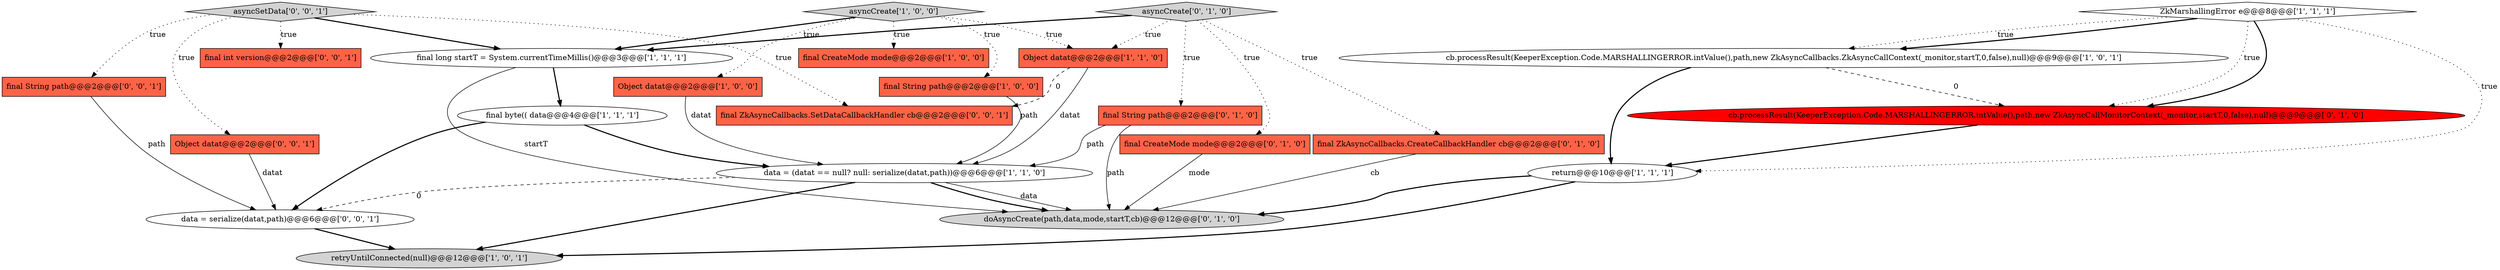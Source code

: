 digraph {
22 [style = filled, label = "final String path@@@2@@@['0', '0', '1']", fillcolor = tomato, shape = box image = "AAA0AAABBB3BBB"];
1 [style = filled, label = "final String path@@@2@@@['1', '0', '0']", fillcolor = tomato, shape = box image = "AAA0AAABBB1BBB"];
23 [style = filled, label = "final ZkAsyncCallbacks.SetDataCallbackHandler cb@@@2@@@['0', '0', '1']", fillcolor = tomato, shape = box image = "AAA0AAABBB3BBB"];
5 [style = filled, label = "data = (datat == null? null: serialize(datat,path))@@@6@@@['1', '1', '0']", fillcolor = white, shape = ellipse image = "AAA0AAABBB1BBB"];
3 [style = filled, label = "Object datat@@@2@@@['1', '0', '0']", fillcolor = tomato, shape = box image = "AAA0AAABBB1BBB"];
19 [style = filled, label = "final int version@@@2@@@['0', '0', '1']", fillcolor = tomato, shape = box image = "AAA0AAABBB3BBB"];
6 [style = filled, label = "cb.processResult(KeeperException.Code.MARSHALLINGERROR.intValue(),path,new ZkAsyncCallbacks.ZkAsyncCallContext(_monitor,startT,0,false),null)@@@9@@@['1', '0', '1']", fillcolor = white, shape = ellipse image = "AAA0AAABBB1BBB"];
8 [style = filled, label = "retryUntilConnected(null)@@@12@@@['1', '0', '1']", fillcolor = lightgray, shape = ellipse image = "AAA0AAABBB1BBB"];
2 [style = filled, label = "final long startT = System.currentTimeMillis()@@@3@@@['1', '1', '1']", fillcolor = white, shape = ellipse image = "AAA0AAABBB1BBB"];
21 [style = filled, label = "Object datat@@@2@@@['0', '0', '1']", fillcolor = tomato, shape = box image = "AAA0AAABBB3BBB"];
14 [style = filled, label = "doAsyncCreate(path,data,mode,startT,cb)@@@12@@@['0', '1', '0']", fillcolor = lightgray, shape = ellipse image = "AAA0AAABBB2BBB"];
20 [style = filled, label = "data = serialize(datat,path)@@@6@@@['0', '0', '1']", fillcolor = white, shape = ellipse image = "AAA0AAABBB3BBB"];
13 [style = filled, label = "final String path@@@2@@@['0', '1', '0']", fillcolor = tomato, shape = box image = "AAA0AAABBB2BBB"];
0 [style = filled, label = "asyncCreate['1', '0', '0']", fillcolor = lightgray, shape = diamond image = "AAA0AAABBB1BBB"];
7 [style = filled, label = "final byte(( data@@@4@@@['1', '1', '1']", fillcolor = white, shape = ellipse image = "AAA0AAABBB1BBB"];
18 [style = filled, label = "asyncSetData['0', '0', '1']", fillcolor = lightgray, shape = diamond image = "AAA0AAABBB3BBB"];
15 [style = filled, label = "final CreateMode mode@@@2@@@['0', '1', '0']", fillcolor = tomato, shape = box image = "AAA0AAABBB2BBB"];
16 [style = filled, label = "final ZkAsyncCallbacks.CreateCallbackHandler cb@@@2@@@['0', '1', '0']", fillcolor = tomato, shape = box image = "AAA0AAABBB2BBB"];
12 [style = filled, label = "cb.processResult(KeeperException.Code.MARSHALLINGERROR.intValue(),path,new ZkAsyncCallMonitorContext(_monitor,startT,0,false),null)@@@9@@@['0', '1', '0']", fillcolor = red, shape = ellipse image = "AAA1AAABBB2BBB"];
17 [style = filled, label = "asyncCreate['0', '1', '0']", fillcolor = lightgray, shape = diamond image = "AAA0AAABBB2BBB"];
4 [style = filled, label = "final CreateMode mode@@@2@@@['1', '0', '0']", fillcolor = tomato, shape = box image = "AAA0AAABBB1BBB"];
9 [style = filled, label = "ZkMarshallingError e@@@8@@@['1', '1', '1']", fillcolor = white, shape = diamond image = "AAA0AAABBB1BBB"];
10 [style = filled, label = "return@@@10@@@['1', '1', '1']", fillcolor = white, shape = ellipse image = "AAA0AAABBB1BBB"];
11 [style = filled, label = "Object datat@@@2@@@['1', '1', '0']", fillcolor = tomato, shape = box image = "AAA0AAABBB1BBB"];
5->8 [style = bold, label=""];
9->12 [style = dotted, label="true"];
10->14 [style = bold, label=""];
0->2 [style = bold, label=""];
0->4 [style = dotted, label="true"];
15->14 [style = solid, label="mode"];
18->21 [style = dotted, label="true"];
18->19 [style = dotted, label="true"];
11->23 [style = dashed, label="0"];
13->5 [style = solid, label="path"];
7->20 [style = bold, label=""];
5->14 [style = bold, label=""];
3->5 [style = solid, label="datat"];
18->2 [style = bold, label=""];
18->23 [style = dotted, label="true"];
9->6 [style = dotted, label="true"];
9->6 [style = bold, label=""];
5->20 [style = dashed, label="0"];
6->12 [style = dashed, label="0"];
17->16 [style = dotted, label="true"];
7->5 [style = bold, label=""];
12->10 [style = bold, label=""];
20->8 [style = bold, label=""];
17->15 [style = dotted, label="true"];
11->5 [style = solid, label="datat"];
10->8 [style = bold, label=""];
17->2 [style = bold, label=""];
6->10 [style = bold, label=""];
16->14 [style = solid, label="cb"];
2->14 [style = solid, label="startT"];
22->20 [style = solid, label="path"];
5->14 [style = solid, label="data"];
9->12 [style = bold, label=""];
0->3 [style = dotted, label="true"];
13->14 [style = solid, label="path"];
2->7 [style = bold, label=""];
1->5 [style = solid, label="path"];
9->10 [style = dotted, label="true"];
0->11 [style = dotted, label="true"];
17->13 [style = dotted, label="true"];
21->20 [style = solid, label="datat"];
0->1 [style = dotted, label="true"];
17->11 [style = dotted, label="true"];
18->22 [style = dotted, label="true"];
}
